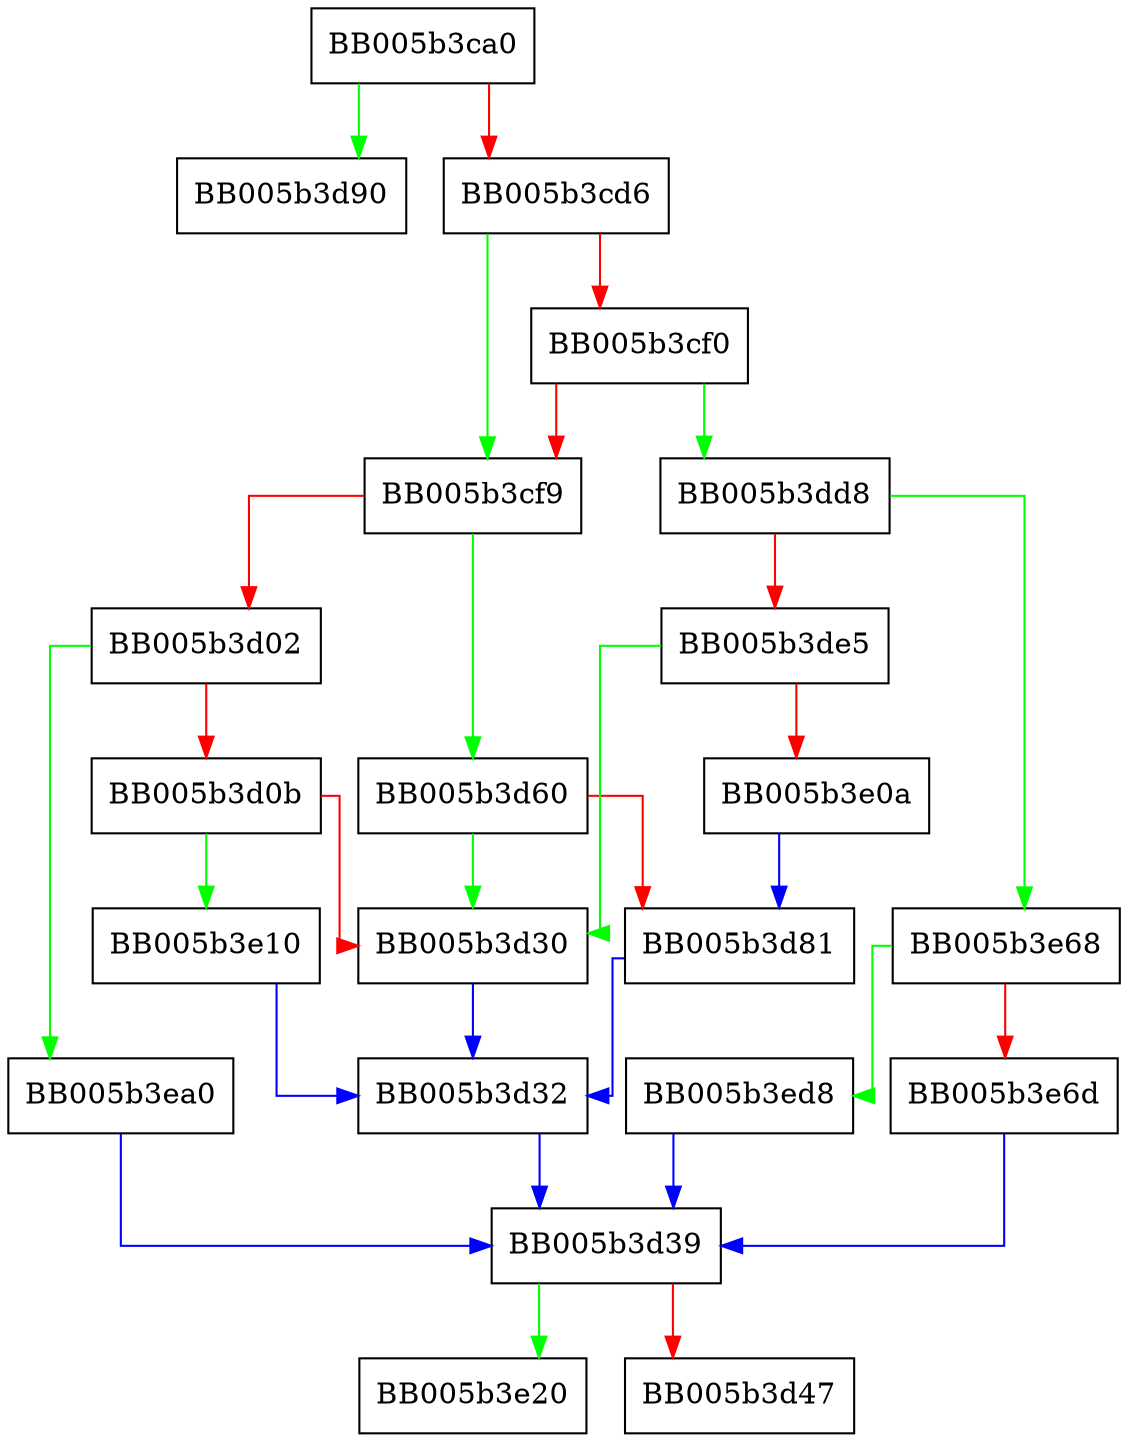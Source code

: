 digraph aes_init_key {
  node [shape="box"];
  graph [splines=ortho];
  BB005b3ca0 -> BB005b3d90 [color="green"];
  BB005b3ca0 -> BB005b3cd6 [color="red"];
  BB005b3cd6 -> BB005b3cf9 [color="green"];
  BB005b3cd6 -> BB005b3cf0 [color="red"];
  BB005b3cf0 -> BB005b3dd8 [color="green"];
  BB005b3cf0 -> BB005b3cf9 [color="red"];
  BB005b3cf9 -> BB005b3d60 [color="green"];
  BB005b3cf9 -> BB005b3d02 [color="red"];
  BB005b3d02 -> BB005b3ea0 [color="green"];
  BB005b3d02 -> BB005b3d0b [color="red"];
  BB005b3d0b -> BB005b3e10 [color="green"];
  BB005b3d0b -> BB005b3d30 [color="red"];
  BB005b3d30 -> BB005b3d32 [color="blue"];
  BB005b3d32 -> BB005b3d39 [color="blue"];
  BB005b3d39 -> BB005b3e20 [color="green"];
  BB005b3d39 -> BB005b3d47 [color="red"];
  BB005b3d60 -> BB005b3d30 [color="green"];
  BB005b3d60 -> BB005b3d81 [color="red"];
  BB005b3d81 -> BB005b3d32 [color="blue"];
  BB005b3dd8 -> BB005b3e68 [color="green"];
  BB005b3dd8 -> BB005b3de5 [color="red"];
  BB005b3de5 -> BB005b3d30 [color="green"];
  BB005b3de5 -> BB005b3e0a [color="red"];
  BB005b3e0a -> BB005b3d81 [color="blue"];
  BB005b3e10 -> BB005b3d32 [color="blue"];
  BB005b3e68 -> BB005b3ed8 [color="green"];
  BB005b3e68 -> BB005b3e6d [color="red"];
  BB005b3e6d -> BB005b3d39 [color="blue"];
  BB005b3ea0 -> BB005b3d39 [color="blue"];
  BB005b3ed8 -> BB005b3d39 [color="blue"];
}